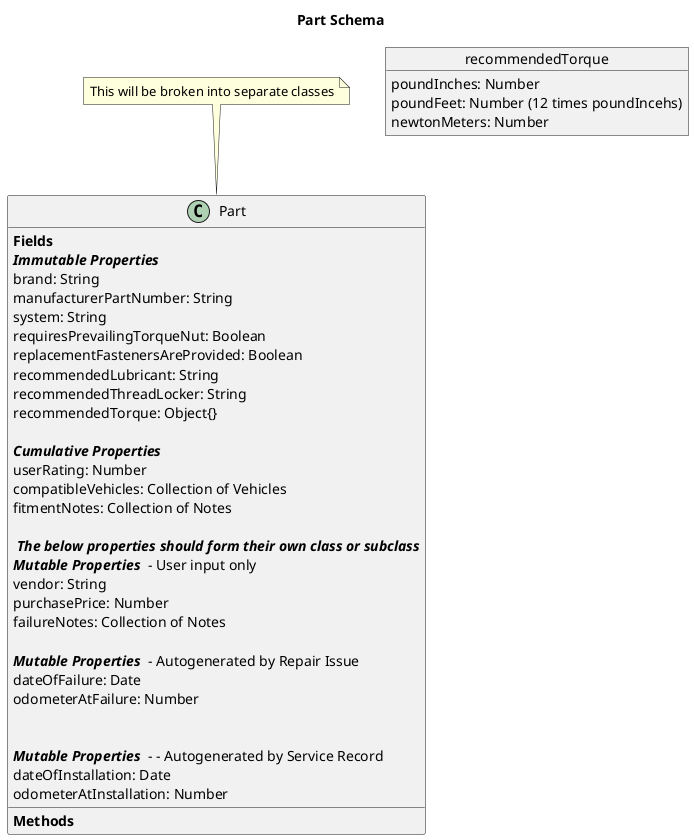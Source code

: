 @startuml

title Part Schema


class Part{
{field}**Fields**
**//Immutable Properties//**
brand: String
manufacturerPartNumber: String
system: String
requiresPrevailingTorqueNut: Boolean
replacementFastenersAreProvided: Boolean
recommendedLubricant: String
recommendedThreadLocker: String
recommendedTorque: Object{}

**//Cumulative Properties//**
userRating: Number
compatibleVehicles: Collection of Vehicles
fitmentNotes: Collection of Notes

//** The below properties should form their own class or subclass**//
**//Mutable Properties//**  - User input only
vendor: String
purchasePrice: Number
failureNotes: Collection of Notes

**//Mutable Properties//**  - Autogenerated by Repair Issue
dateOfFailure: Date
odometerAtFailure: Number


**//Mutable Properties//**  - - Autogenerated by Service Record
dateOfInstallation: Date
odometerAtInstallation: Number



{method}**Methods**
}


object recommendedTorque {
poundInches: Number
poundFeet: Number (12 times poundIncehs)
newtonMeters: Number

}

note as N1
  This will be broken into separate classes
end note

N1 -- Part

@enduml